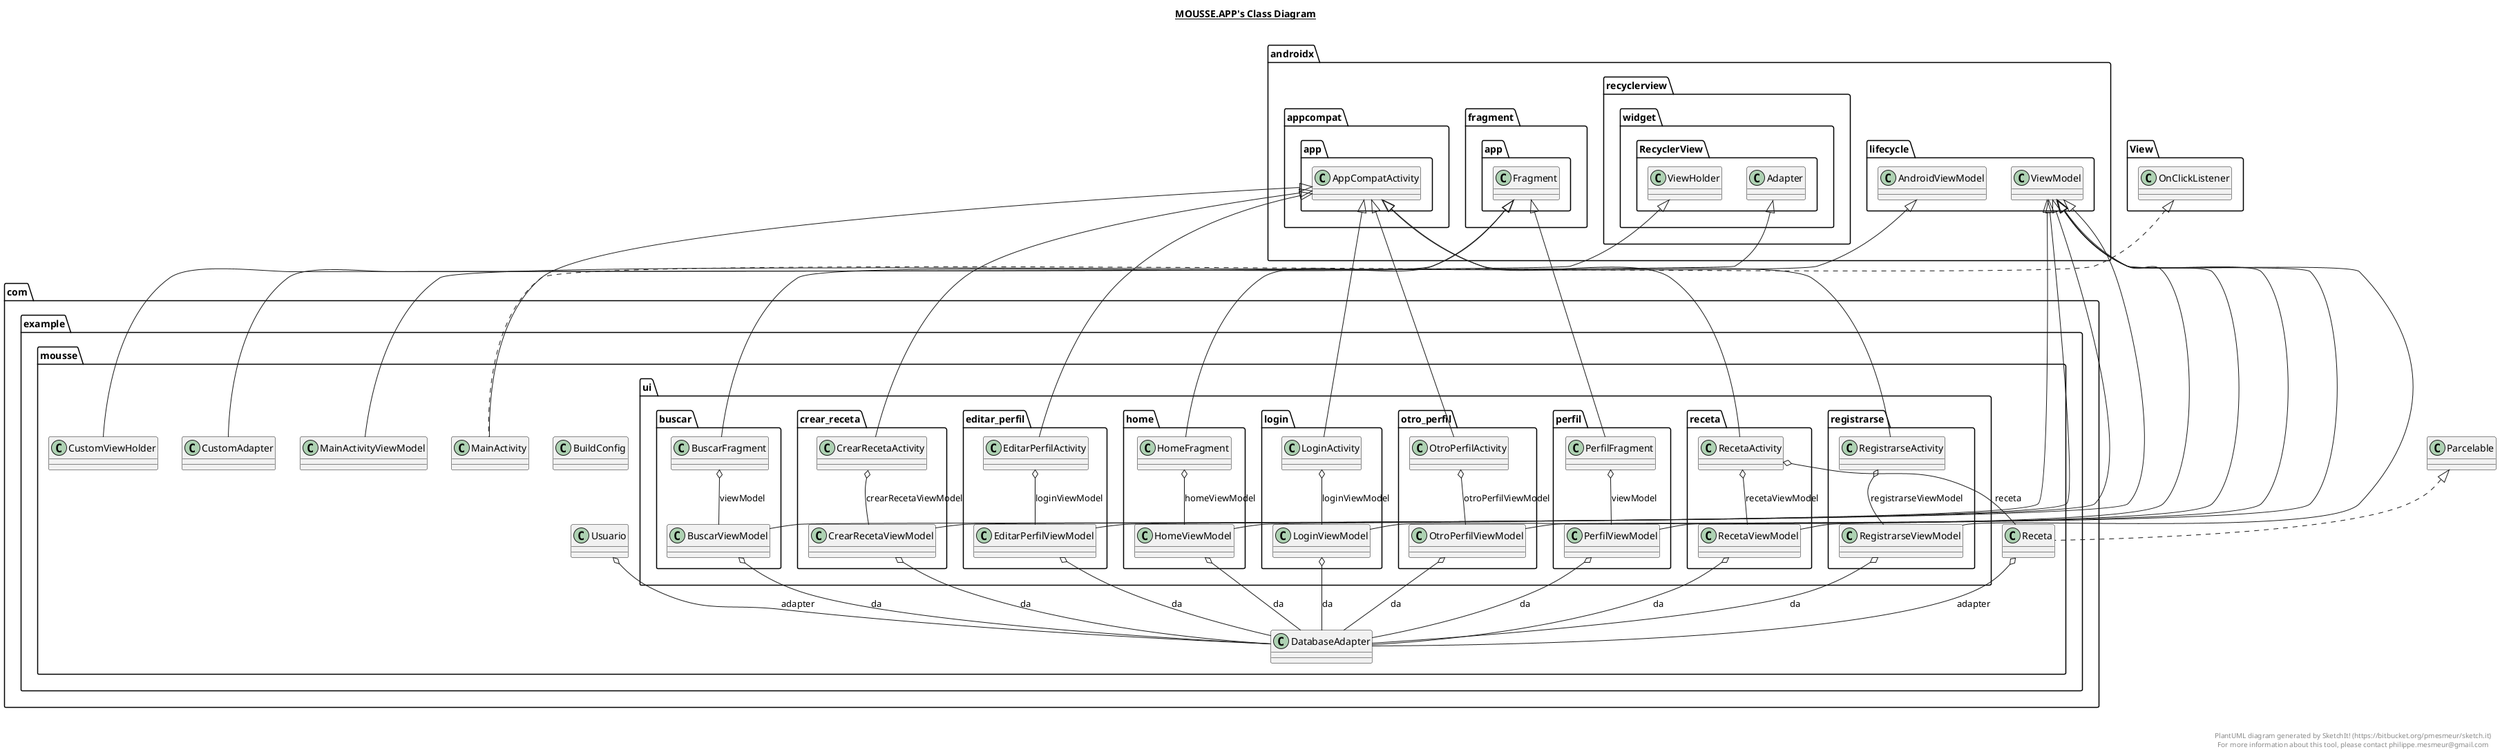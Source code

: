 @startuml

title __MOUSSE.APP's Class Diagram__\n

  namespace com.example.mousse {
    class com.example.mousse.BuildConfig {
    }
  }
  

  namespace com.example.mousse {
    class com.example.mousse.CustomAdapter {
    }
  }
  

  namespace com.example.mousse {
    class com.example.mousse.CustomViewHolder {
    }
  }
  

  namespace com.example.mousse {
    class com.example.mousse.DatabaseAdapter {
    }
  }
  

  namespace com.example.mousse {
    class com.example.mousse.MainActivity {
    }
  }
  

  namespace com.example.mousse {
    class com.example.mousse.MainActivityViewModel {
    }
  }
  

  namespace com.example.mousse {
    class com.example.mousse.Receta {
    }
  }
  

  namespace com.example.mousse {
    class com.example.mousse.Usuario {
    }
  }
  

  namespace com.example.mousse {
    namespace ui.buscar {
      class com.example.mousse.ui.buscar.BuscarFragment {
      }
    }
  }
  

  namespace com.example.mousse {
    namespace ui.buscar {
      class com.example.mousse.ui.buscar.BuscarViewModel {
      }
    }
  }
  

  namespace com.example.mousse {
    namespace ui.crear_receta {
      class com.example.mousse.ui.crear_receta.CrearRecetaActivity {
      }
    }
  }
  

  namespace com.example.mousse {
    namespace ui.crear_receta {
      class com.example.mousse.ui.crear_receta.CrearRecetaViewModel {
      }
    }
  }
  

  namespace com.example.mousse {
    namespace ui.editar_perfil {
      class com.example.mousse.ui.editar_perfil.EditarPerfilActivity {
      }
    }
  }
  

  namespace com.example.mousse {
    namespace ui.editar_perfil {
      class com.example.mousse.ui.editar_perfil.EditarPerfilViewModel {
      }
    }
  }
  

  namespace com.example.mousse {
    namespace ui.home {
      class com.example.mousse.ui.home.HomeFragment {
      }
    }
  }
  

  namespace com.example.mousse {
    namespace ui.home {
      class com.example.mousse.ui.home.HomeViewModel {
      }
    }
  }
  

  namespace com.example.mousse {
    namespace ui.login {
      class com.example.mousse.ui.login.LoginActivity {
      }
    }
  }
  

  namespace com.example.mousse {
    namespace ui.login {
      class com.example.mousse.ui.login.LoginViewModel {
      }
    }
  }
  

  namespace com.example.mousse {
    namespace ui.otro_perfil {
      class com.example.mousse.ui.otro_perfil.OtroPerfilActivity {
      }
    }
  }
  

  namespace com.example.mousse {
    namespace ui.otro_perfil {
      class com.example.mousse.ui.otro_perfil.OtroPerfilViewModel {
      }
    }
  }
  

  namespace com.example.mousse {
    namespace ui.perfil {
      class com.example.mousse.ui.perfil.PerfilFragment {
      }
    }
  }
  

  namespace com.example.mousse {
    namespace ui.perfil {
      class com.example.mousse.ui.perfil.PerfilViewModel {
      }
    }
  }
  

  namespace com.example.mousse {
    namespace ui.receta {
      class com.example.mousse.ui.receta.RecetaActivity {
      }
    }
  }
  

  namespace com.example.mousse {
    namespace ui.receta {
      class com.example.mousse.ui.receta.RecetaViewModel {
      }
    }
  }
  

  namespace com.example.mousse {
    namespace ui.registrarse {
      class com.example.mousse.ui.registrarse.RegistrarseActivity {
      }
    }
  }
  

  namespace com.example.mousse {
    namespace ui.registrarse {
      class com.example.mousse.ui.registrarse.RegistrarseViewModel {
      }
    }
  }
  

  com.example.mousse.CustomAdapter -up-|> androidx.recyclerview.widget.RecyclerView.Adapter
  com.example.mousse.CustomViewHolder -up-|> androidx.recyclerview.widget.RecyclerView.ViewHolder
  com.example.mousse.MainActivity .up.|> View.OnClickListener
  com.example.mousse.MainActivity -up-|> androidx.appcompat.app.AppCompatActivity
  com.example.mousse.MainActivityViewModel .up.|> com.example.mousse.DatabaseAdapter.vmInterface
  com.example.mousse.MainActivityViewModel -up-|> androidx.lifecycle.AndroidViewModel
  com.example.mousse.Receta .up.|> Parcelable
  com.example.mousse.Receta o-- com.example.mousse.DatabaseAdapter : adapter
  com.example.mousse.Usuario o-- com.example.mousse.DatabaseAdapter : adapter
  com.example.mousse.ui.buscar.BuscarFragment -up-|> androidx.fragment.app.Fragment
  com.example.mousse.ui.buscar.BuscarFragment o-- com.example.mousse.ui.buscar.BuscarViewModel : viewModel
  com.example.mousse.ui.buscar.BuscarViewModel .up.|> com.example.mousse.DatabaseAdapter.vmInterface
  com.example.mousse.ui.buscar.BuscarViewModel -up-|> androidx.lifecycle.ViewModel
  com.example.mousse.ui.buscar.BuscarViewModel o-- com.example.mousse.DatabaseAdapter : da
  com.example.mousse.ui.crear_receta.CrearRecetaActivity -up-|> androidx.appcompat.app.AppCompatActivity
  com.example.mousse.ui.crear_receta.CrearRecetaActivity o-- com.example.mousse.ui.crear_receta.CrearRecetaViewModel : crearRecetaViewModel
  com.example.mousse.ui.crear_receta.CrearRecetaViewModel .up.|> com.example.mousse.DatabaseAdapter.vmInterface
  com.example.mousse.ui.crear_receta.CrearRecetaViewModel -up-|> androidx.lifecycle.ViewModel
  com.example.mousse.ui.crear_receta.CrearRecetaViewModel o-- com.example.mousse.DatabaseAdapter : da
  com.example.mousse.ui.editar_perfil.EditarPerfilActivity -up-|> androidx.appcompat.app.AppCompatActivity
  com.example.mousse.ui.editar_perfil.EditarPerfilActivity o-- com.example.mousse.ui.editar_perfil.EditarPerfilViewModel : loginViewModel
  com.example.mousse.ui.editar_perfil.EditarPerfilViewModel .up.|> com.example.mousse.DatabaseAdapter.vmInterface
  com.example.mousse.ui.editar_perfil.EditarPerfilViewModel -up-|> androidx.lifecycle.ViewModel
  com.example.mousse.ui.editar_perfil.EditarPerfilViewModel o-- com.example.mousse.DatabaseAdapter : da
  com.example.mousse.ui.home.HomeFragment -up-|> androidx.fragment.app.Fragment
  com.example.mousse.ui.home.HomeFragment o-- com.example.mousse.ui.home.HomeViewModel : homeViewModel
  com.example.mousse.ui.home.HomeViewModel .up.|> com.example.mousse.DatabaseAdapter.vmInterface
  com.example.mousse.ui.home.HomeViewModel -up-|> androidx.lifecycle.ViewModel
  com.example.mousse.ui.home.HomeViewModel o-- com.example.mousse.DatabaseAdapter : da
  com.example.mousse.ui.login.LoginActivity -up-|> androidx.appcompat.app.AppCompatActivity
  com.example.mousse.ui.login.LoginActivity o-- com.example.mousse.ui.login.LoginViewModel : loginViewModel
  com.example.mousse.ui.login.LoginViewModel .up.|> com.example.mousse.DatabaseAdapter.vmInterface
  com.example.mousse.ui.login.LoginViewModel -up-|> androidx.lifecycle.ViewModel
  com.example.mousse.ui.login.LoginViewModel o-- com.example.mousse.DatabaseAdapter : da
  com.example.mousse.ui.otro_perfil.OtroPerfilActivity -up-|> androidx.appcompat.app.AppCompatActivity
  com.example.mousse.ui.otro_perfil.OtroPerfilActivity o-- com.example.mousse.ui.otro_perfil.OtroPerfilViewModel : otroPerfilViewModel
  com.example.mousse.ui.otro_perfil.OtroPerfilViewModel .up.|> com.example.mousse.DatabaseAdapter.vmInterface
  com.example.mousse.ui.otro_perfil.OtroPerfilViewModel -up-|> androidx.lifecycle.ViewModel
  com.example.mousse.ui.otro_perfil.OtroPerfilViewModel o-- com.example.mousse.DatabaseAdapter : da
  com.example.mousse.ui.perfil.PerfilFragment -up-|> androidx.fragment.app.Fragment
  com.example.mousse.ui.perfil.PerfilFragment o-- com.example.mousse.ui.perfil.PerfilViewModel : viewModel
  com.example.mousse.ui.perfil.PerfilViewModel .up.|> com.example.mousse.DatabaseAdapter.vmInterface
  com.example.mousse.ui.perfil.PerfilViewModel -up-|> androidx.lifecycle.ViewModel
  com.example.mousse.ui.perfil.PerfilViewModel o-- com.example.mousse.DatabaseAdapter : da
  com.example.mousse.ui.receta.RecetaActivity -up-|> androidx.appcompat.app.AppCompatActivity
  com.example.mousse.ui.receta.RecetaActivity o-- com.example.mousse.Receta : receta
  com.example.mousse.ui.receta.RecetaActivity o-- com.example.mousse.ui.receta.RecetaViewModel : recetaViewModel
  com.example.mousse.ui.receta.RecetaViewModel .up.|> com.example.mousse.DatabaseAdapter.vmInterface
  com.example.mousse.ui.receta.RecetaViewModel -up-|> androidx.lifecycle.ViewModel
  com.example.mousse.ui.receta.RecetaViewModel o-- com.example.mousse.DatabaseAdapter : da
  com.example.mousse.ui.registrarse.RegistrarseActivity -up-|> androidx.appcompat.app.AppCompatActivity
  com.example.mousse.ui.registrarse.RegistrarseActivity o-- com.example.mousse.ui.registrarse.RegistrarseViewModel : registrarseViewModel
  com.example.mousse.ui.registrarse.RegistrarseViewModel .up.|> com.example.mousse.DatabaseAdapter.vmInterface
  com.example.mousse.ui.registrarse.RegistrarseViewModel -up-|> androidx.lifecycle.ViewModel
  com.example.mousse.ui.registrarse.RegistrarseViewModel o-- com.example.mousse.DatabaseAdapter : da


right footer


PlantUML diagram generated by SketchIt! (https://bitbucket.org/pmesmeur/sketch.it)
For more information about this tool, please contact philippe.mesmeur@gmail.com
endfooter

@enduml
